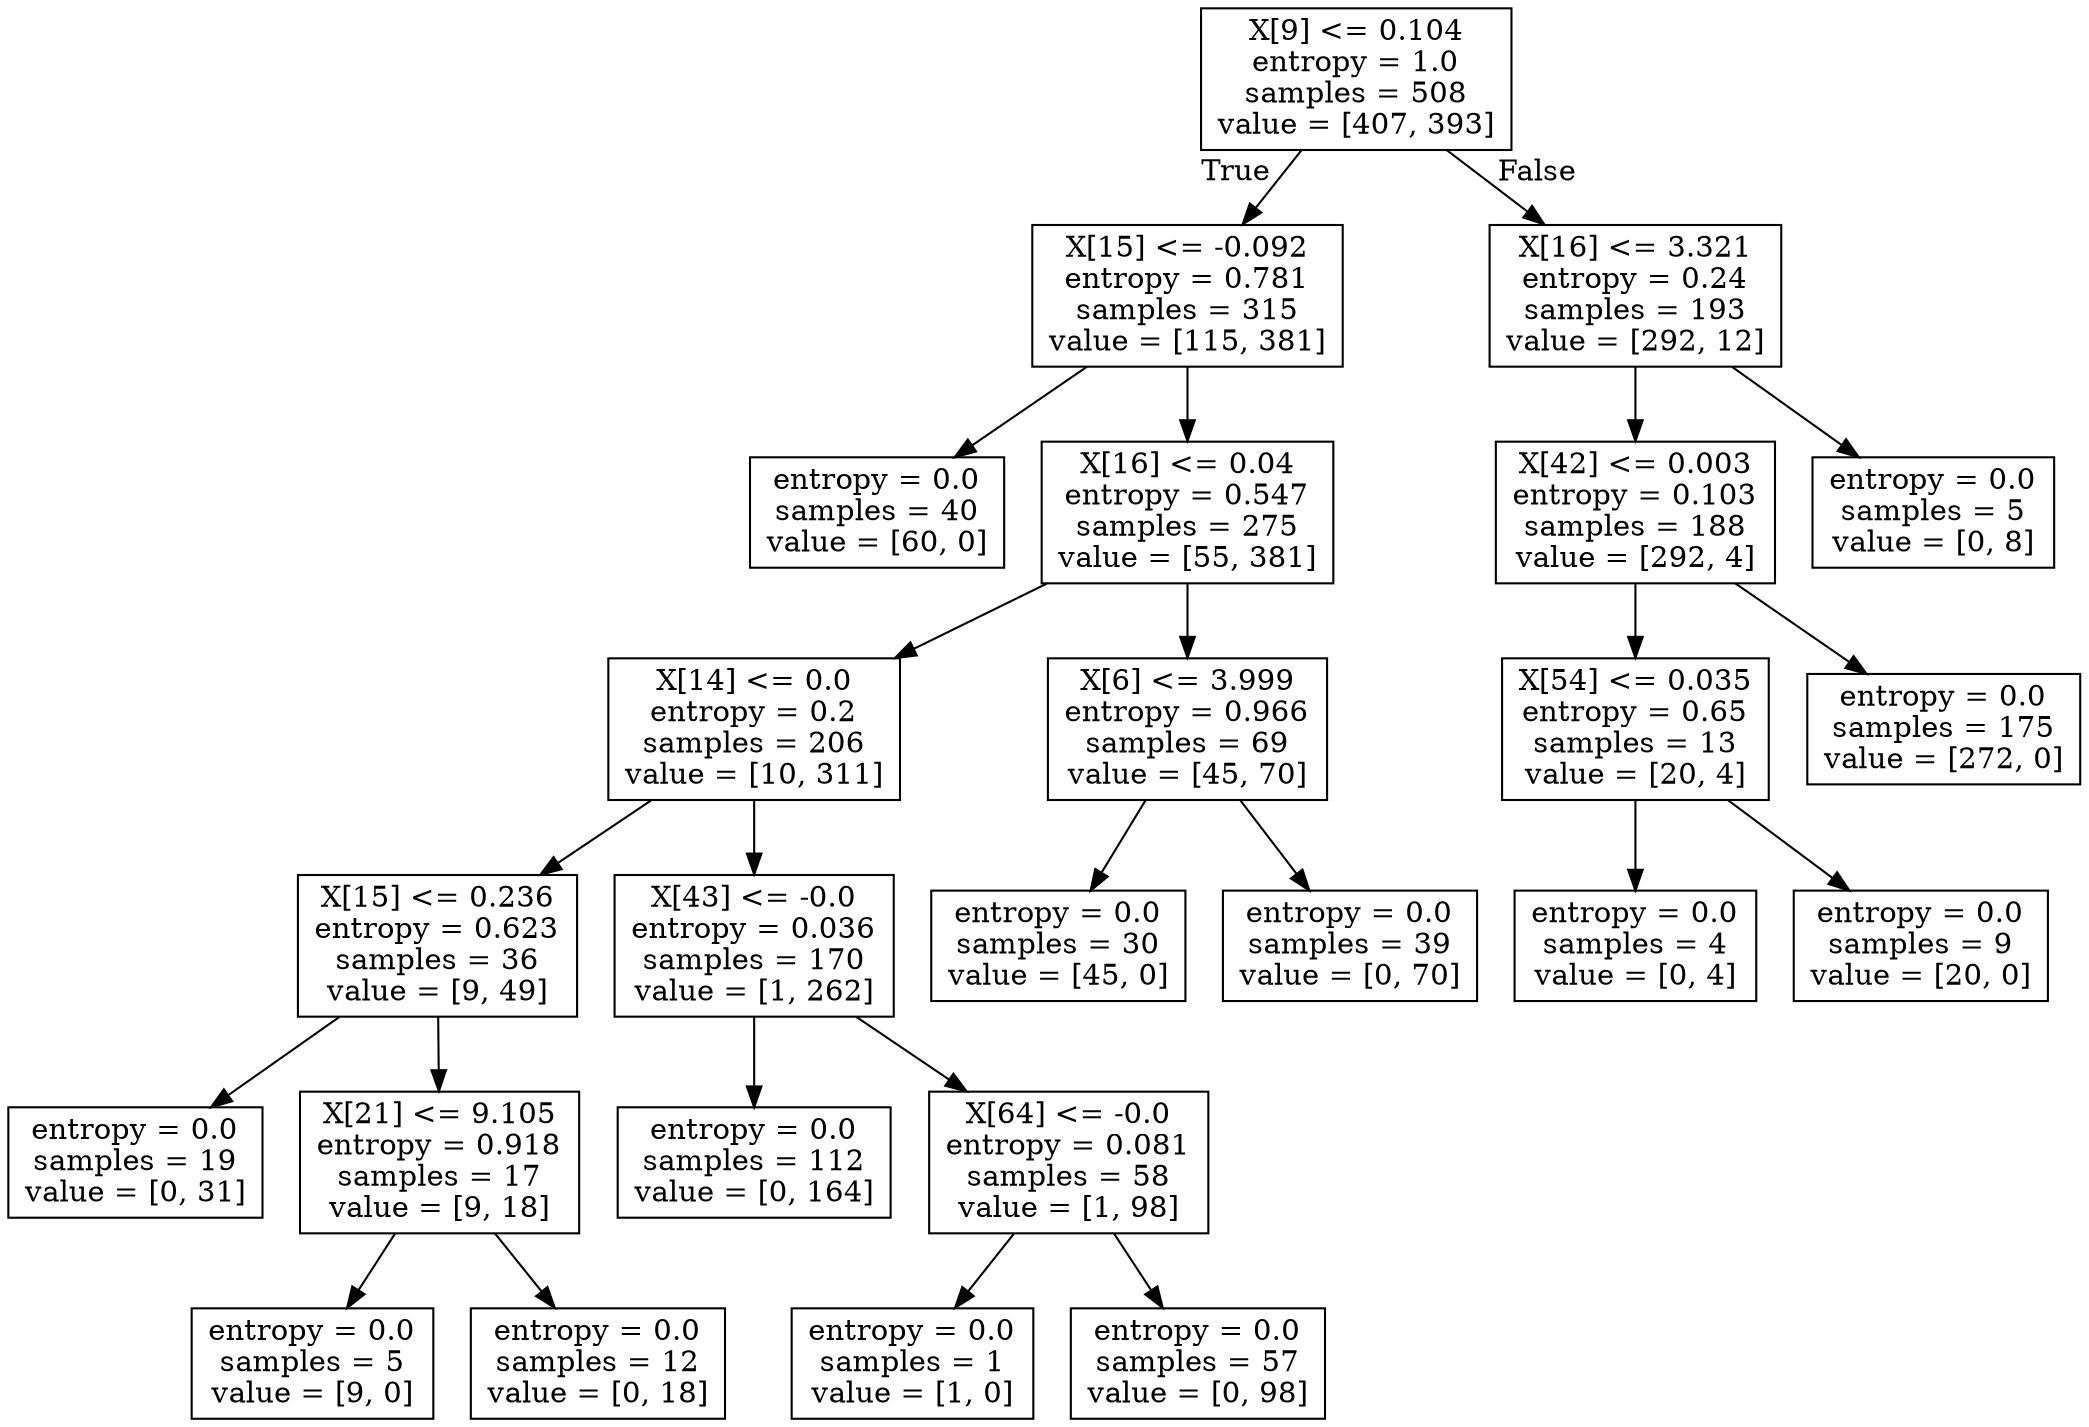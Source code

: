 digraph Tree {
node [shape=box] ;
0 [label="X[9] <= 0.104\nentropy = 1.0\nsamples = 508\nvalue = [407, 393]"] ;
1 [label="X[15] <= -0.092\nentropy = 0.781\nsamples = 315\nvalue = [115, 381]"] ;
0 -> 1 [labeldistance=2.5, labelangle=45, headlabel="True"] ;
2 [label="entropy = 0.0\nsamples = 40\nvalue = [60, 0]"] ;
1 -> 2 ;
3 [label="X[16] <= 0.04\nentropy = 0.547\nsamples = 275\nvalue = [55, 381]"] ;
1 -> 3 ;
4 [label="X[14] <= 0.0\nentropy = 0.2\nsamples = 206\nvalue = [10, 311]"] ;
3 -> 4 ;
5 [label="X[15] <= 0.236\nentropy = 0.623\nsamples = 36\nvalue = [9, 49]"] ;
4 -> 5 ;
6 [label="entropy = 0.0\nsamples = 19\nvalue = [0, 31]"] ;
5 -> 6 ;
7 [label="X[21] <= 9.105\nentropy = 0.918\nsamples = 17\nvalue = [9, 18]"] ;
5 -> 7 ;
8 [label="entropy = 0.0\nsamples = 5\nvalue = [9, 0]"] ;
7 -> 8 ;
9 [label="entropy = 0.0\nsamples = 12\nvalue = [0, 18]"] ;
7 -> 9 ;
10 [label="X[43] <= -0.0\nentropy = 0.036\nsamples = 170\nvalue = [1, 262]"] ;
4 -> 10 ;
11 [label="entropy = 0.0\nsamples = 112\nvalue = [0, 164]"] ;
10 -> 11 ;
12 [label="X[64] <= -0.0\nentropy = 0.081\nsamples = 58\nvalue = [1, 98]"] ;
10 -> 12 ;
13 [label="entropy = 0.0\nsamples = 1\nvalue = [1, 0]"] ;
12 -> 13 ;
14 [label="entropy = 0.0\nsamples = 57\nvalue = [0, 98]"] ;
12 -> 14 ;
15 [label="X[6] <= 3.999\nentropy = 0.966\nsamples = 69\nvalue = [45, 70]"] ;
3 -> 15 ;
16 [label="entropy = 0.0\nsamples = 30\nvalue = [45, 0]"] ;
15 -> 16 ;
17 [label="entropy = 0.0\nsamples = 39\nvalue = [0, 70]"] ;
15 -> 17 ;
18 [label="X[16] <= 3.321\nentropy = 0.24\nsamples = 193\nvalue = [292, 12]"] ;
0 -> 18 [labeldistance=2.5, labelangle=-45, headlabel="False"] ;
19 [label="X[42] <= 0.003\nentropy = 0.103\nsamples = 188\nvalue = [292, 4]"] ;
18 -> 19 ;
20 [label="X[54] <= 0.035\nentropy = 0.65\nsamples = 13\nvalue = [20, 4]"] ;
19 -> 20 ;
21 [label="entropy = 0.0\nsamples = 4\nvalue = [0, 4]"] ;
20 -> 21 ;
22 [label="entropy = 0.0\nsamples = 9\nvalue = [20, 0]"] ;
20 -> 22 ;
23 [label="entropy = 0.0\nsamples = 175\nvalue = [272, 0]"] ;
19 -> 23 ;
24 [label="entropy = 0.0\nsamples = 5\nvalue = [0, 8]"] ;
18 -> 24 ;
}
